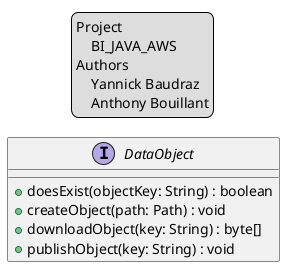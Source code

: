 @startuml
'https://plantuml.com/class-diagram

legend top
    Project
        BI_JAVA_AWS
    Authors
        Yannick Baudraz
        Anthony Bouillant
endlegend

interface DataObject {
    + doesExist(objectKey: String) : boolean
    + createObject(path: Path) : void
    + downloadObject(key: String) : byte[]
    + publishObject(key: String) : void
}

@enduml

